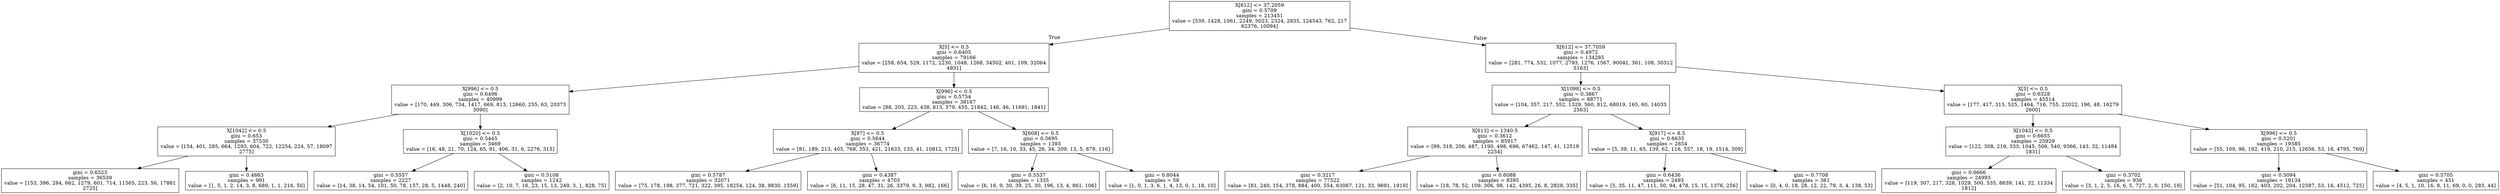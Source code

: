 digraph Tree {
node [shape=box] ;
0 [label="X[612] <= 37.2059\ngini = 0.5709\nsamples = 213451\nvalue = [539, 1428, 1061, 2249, 5023, 2324, 2835, 124543, 762, 217\n62376, 10094]"] ;
1 [label="X[5] <= 0.5\ngini = 0.6405\nsamples = 79166\nvalue = [258, 654, 529, 1172, 2230, 1048, 1268, 34502, 401, 109, 32064\n4931]"] ;
0 -> 1 [labeldistance=2.5, labelangle=45, headlabel="True"] ;
2 [label="X[996] <= 0.5\ngini = 0.6496\nsamples = 40999\nvalue = [170, 449, 306, 734, 1417, 669, 813, 12660, 255, 63, 20373\n3090]"] ;
1 -> 2 ;
3 [label="X[1042] <= 0.5\ngini = 0.653\nsamples = 37530\nvalue = [154, 401, 285, 664, 1293, 604, 722, 12254, 224, 57, 18097\n2775]"] ;
2 -> 3 ;
4 [label="gini = 0.6523\nsamples = 36539\nvalue = [153, 396, 284, 662, 1279, 601, 714, 11565, 223, 56, 17881\n2725]"] ;
3 -> 4 ;
5 [label="gini = 0.4663\nsamples = 991\nvalue = [1, 5, 1, 2, 14, 3, 8, 689, 1, 1, 216, 50]"] ;
3 -> 5 ;
6 [label="X[1020] <= 0.5\ngini = 0.5445\nsamples = 3469\nvalue = [16, 48, 21, 70, 124, 65, 91, 406, 31, 6, 2276, 315]"] ;
2 -> 6 ;
7 [label="gini = 0.5557\nsamples = 2227\nvalue = [14, 38, 14, 54, 101, 50, 78, 157, 28, 5, 1448, 240]"] ;
6 -> 7 ;
8 [label="gini = 0.5108\nsamples = 1242\nvalue = [2, 10, 7, 16, 23, 15, 13, 249, 3, 1, 828, 75]"] ;
6 -> 8 ;
9 [label="X[996] <= 0.5\ngini = 0.5754\nsamples = 38167\nvalue = [88, 205, 223, 438, 813, 379, 455, 21842, 146, 46, 11691, 1841]"] ;
1 -> 9 ;
10 [label="X[97] <= 0.5\ngini = 0.5644\nsamples = 36774\nvalue = [81, 189, 213, 405, 768, 353, 421, 21633, 133, 41, 10812, 1725]"] ;
9 -> 10 ;
11 [label="gini = 0.5787\nsamples = 32071\nvalue = [75, 178, 198, 377, 721, 322, 395, 18254, 124, 38, 9830, 1559]"] ;
10 -> 11 ;
12 [label="gini = 0.4387\nsamples = 4703\nvalue = [6, 11, 15, 28, 47, 31, 26, 3379, 9, 3, 982, 166]"] ;
10 -> 12 ;
13 [label="X[608] <= 0.5\ngini = 0.5695\nsamples = 1393\nvalue = [7, 16, 10, 33, 45, 26, 34, 209, 13, 5, 879, 116]"] ;
9 -> 13 ;
14 [label="gini = 0.5537\nsamples = 1335\nvalue = [6, 16, 9, 30, 39, 25, 30, 196, 13, 4, 861, 106]"] ;
13 -> 14 ;
15 [label="gini = 0.8044\nsamples = 58\nvalue = [1, 0, 1, 3, 6, 1, 4, 13, 0, 1, 18, 10]"] ;
13 -> 15 ;
16 [label="X[612] <= 37.7059\ngini = 0.4972\nsamples = 134285\nvalue = [281, 774, 532, 1077, 2793, 1276, 1567, 90041, 361, 108, 30312\n5163]"] ;
0 -> 16 [labeldistance=2.5, labelangle=-45, headlabel="False"] ;
17 [label="X[1098] <= 0.5\ngini = 0.3867\nsamples = 88771\nvalue = [104, 357, 217, 552, 1329, 560, 812, 68019, 165, 60, 14033\n2563]"] ;
16 -> 17 ;
18 [label="X[613] <= 1340.5\ngini = 0.3612\nsamples = 85917\nvalue = [99, 318, 206, 487, 1190, 498, 696, 67462, 147, 41, 12519\n2254]"] ;
17 -> 18 ;
19 [label="gini = 0.3217\nsamples = 77522\nvalue = [81, 240, 154, 378, 884, 400, 554, 63067, 121, 33, 9691, 1919]"] ;
18 -> 19 ;
20 [label="gini = 0.6088\nsamples = 8395\nvalue = [18, 78, 52, 109, 306, 98, 142, 4395, 26, 8, 2828, 335]"] ;
18 -> 20 ;
21 [label="X[917] <= 8.5\ngini = 0.6635\nsamples = 2854\nvalue = [5, 39, 11, 65, 139, 62, 116, 557, 18, 19, 1514, 309]"] ;
17 -> 21 ;
22 [label="gini = 0.6436\nsamples = 2493\nvalue = [5, 35, 11, 47, 111, 50, 94, 478, 15, 15, 1376, 256]"] ;
21 -> 22 ;
23 [label="gini = 0.7708\nsamples = 361\nvalue = [0, 4, 0, 18, 28, 12, 22, 79, 3, 4, 138, 53]"] ;
21 -> 23 ;
24 [label="X[5] <= 0.5\ngini = 0.6328\nsamples = 45514\nvalue = [177, 417, 315, 525, 1464, 716, 755, 22022, 196, 48, 16279\n2600]"] ;
16 -> 24 ;
25 [label="X[1042] <= 0.5\ngini = 0.6655\nsamples = 25929\nvalue = [122, 308, 219, 333, 1045, 506, 540, 9366, 143, 32, 11484\n1831]"] ;
24 -> 25 ;
26 [label="gini = 0.6666\nsamples = 24993\nvalue = [119, 307, 217, 328, 1029, 500, 535, 8639, 141, 32, 11334\n1812]"] ;
25 -> 26 ;
27 [label="gini = 0.3702\nsamples = 936\nvalue = [3, 1, 2, 5, 16, 6, 5, 727, 2, 0, 150, 19]"] ;
25 -> 27 ;
28 [label="X[996] <= 0.5\ngini = 0.5201\nsamples = 19585\nvalue = [55, 109, 96, 192, 419, 210, 215, 12656, 53, 16, 4795, 769]"] ;
24 -> 28 ;
29 [label="gini = 0.5094\nsamples = 19134\nvalue = [51, 104, 95, 182, 403, 202, 204, 12587, 53, 16, 4512, 725]"] ;
28 -> 29 ;
30 [label="gini = 0.5705\nsamples = 451\nvalue = [4, 5, 1, 10, 16, 8, 11, 69, 0, 0, 283, 44]"] ;
28 -> 30 ;
}